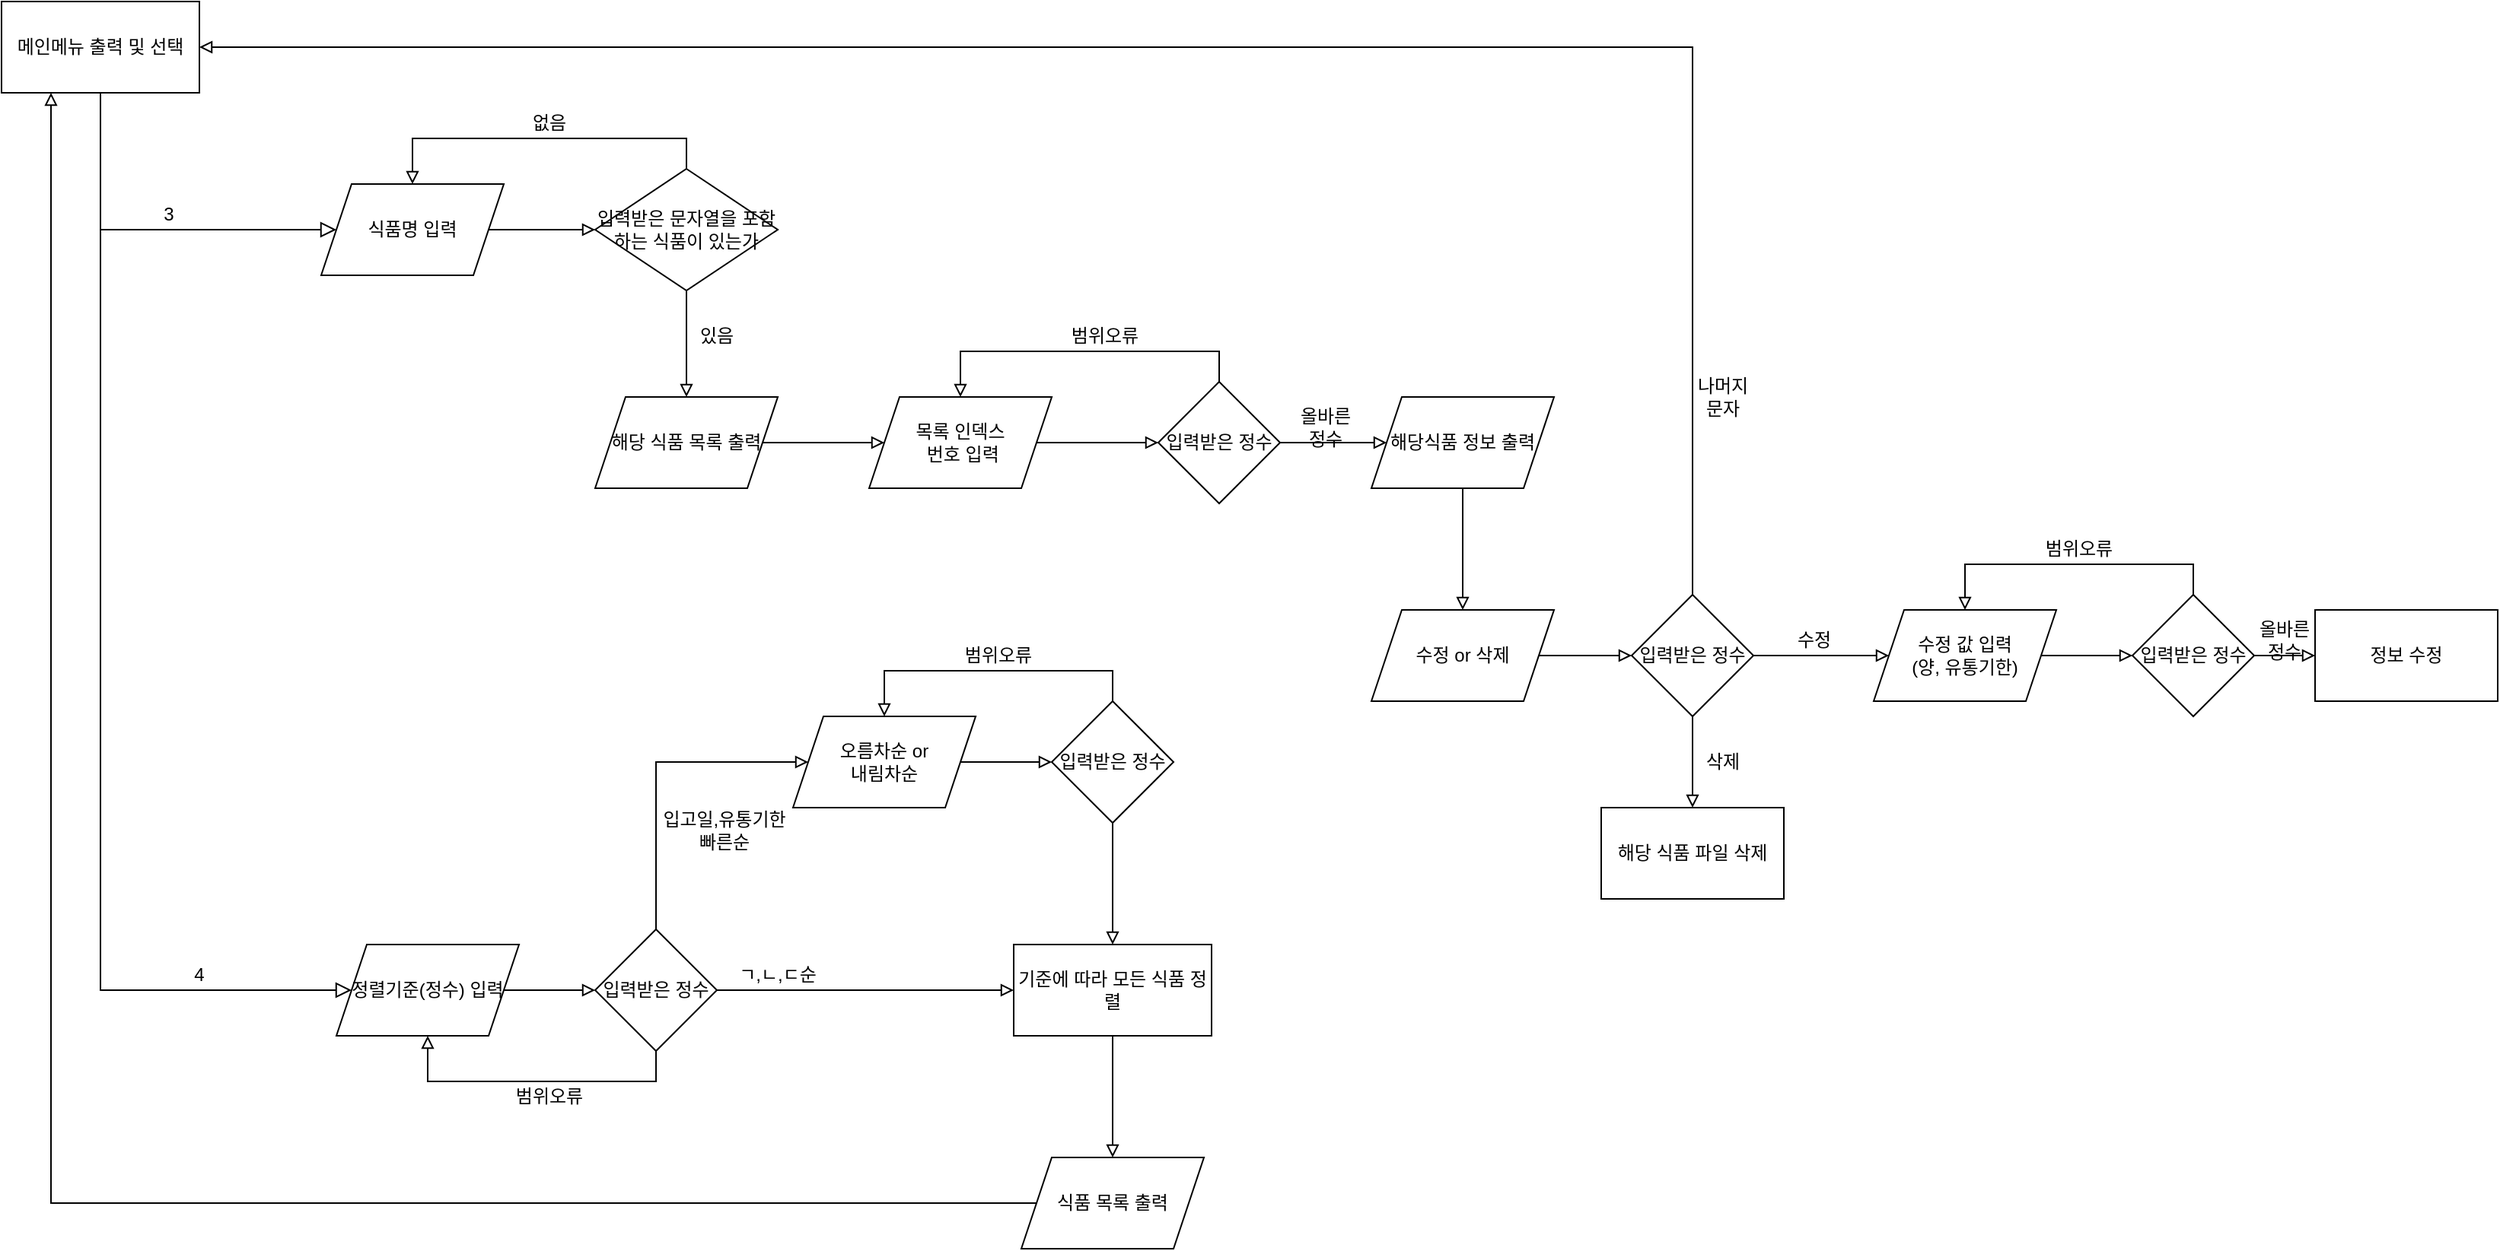 <mxfile version="14.4.8" type="device"><diagram id="C5RBs43oDa-KdzZeNtuy" name="Page-1"><mxGraphModel dx="1038" dy="580" grid="1" gridSize="10" guides="1" tooltips="1" connect="1" arrows="1" fold="1" page="1" pageScale="1" pageWidth="827" pageHeight="1169" math="0" shadow="0"><root><mxCell id="WIyWlLk6GJQsqaUBKTNV-0"/><mxCell id="WIyWlLk6GJQsqaUBKTNV-1" parent="WIyWlLk6GJQsqaUBKTNV-0"/><mxCell id="WIyWlLk6GJQsqaUBKTNV-2" value="" style="rounded=0;html=1;jettySize=auto;orthogonalLoop=1;fontSize=11;endArrow=block;endFill=0;endSize=8;strokeWidth=1;shadow=0;labelBackgroundColor=none;edgeStyle=orthogonalEdgeStyle;exitX=0.5;exitY=1;exitDx=0;exitDy=0;entryX=0;entryY=0.5;entryDx=0;entryDy=0;" parent="WIyWlLk6GJQsqaUBKTNV-1" source="lsa_xWK--nAaBvYgIGZG-0" target="lsa_xWK--nAaBvYgIGZG-2" edge="1"><mxGeometry relative="1" as="geometry"><mxPoint x="170" y="120" as="sourcePoint"/><mxPoint x="120" y="170" as="targetPoint"/><Array as="points"><mxPoint x="155" y="200"/></Array></mxGeometry></mxCell><mxCell id="lsa_xWK--nAaBvYgIGZG-0" value="메인메뉴 출력 및 선택" style="rounded=0;whiteSpace=wrap;html=1;" vertex="1" parent="WIyWlLk6GJQsqaUBKTNV-1"><mxGeometry x="90" y="50" width="130" height="60" as="geometry"/></mxCell><mxCell id="lsa_xWK--nAaBvYgIGZG-1" value="해당 식품 파일 삭제" style="rounded=0;whiteSpace=wrap;html=1;" vertex="1" parent="WIyWlLk6GJQsqaUBKTNV-1"><mxGeometry x="1141" y="580" width="120" height="60" as="geometry"/></mxCell><mxCell id="lsa_xWK--nAaBvYgIGZG-12" style="edgeStyle=orthogonalEdgeStyle;rounded=0;orthogonalLoop=1;jettySize=auto;html=1;exitX=1;exitY=0.5;exitDx=0;exitDy=0;entryX=0;entryY=0.5;entryDx=0;entryDy=0;endArrow=block;endFill=0;" edge="1" parent="WIyWlLk6GJQsqaUBKTNV-1" source="lsa_xWK--nAaBvYgIGZG-2" target="lsa_xWK--nAaBvYgIGZG-4"><mxGeometry relative="1" as="geometry"/></mxCell><mxCell id="lsa_xWK--nAaBvYgIGZG-2" value="식품명 입력" style="shape=parallelogram;perimeter=parallelogramPerimeter;whiteSpace=wrap;html=1;fixedSize=1;" vertex="1" parent="WIyWlLk6GJQsqaUBKTNV-1"><mxGeometry x="300" y="170" width="120" height="60" as="geometry"/></mxCell><mxCell id="lsa_xWK--nAaBvYgIGZG-54" style="edgeStyle=orthogonalEdgeStyle;rounded=0;orthogonalLoop=1;jettySize=auto;html=1;exitX=1;exitY=0.5;exitDx=0;exitDy=0;entryX=0;entryY=0.5;entryDx=0;entryDy=0;endArrow=block;endFill=0;" edge="1" parent="WIyWlLk6GJQsqaUBKTNV-1" source="lsa_xWK--nAaBvYgIGZG-3" target="lsa_xWK--nAaBvYgIGZG-23"><mxGeometry relative="1" as="geometry"/></mxCell><mxCell id="lsa_xWK--nAaBvYgIGZG-3" value="수정 or 삭제" style="shape=parallelogram;perimeter=parallelogramPerimeter;whiteSpace=wrap;html=1;fixedSize=1;" vertex="1" parent="WIyWlLk6GJQsqaUBKTNV-1"><mxGeometry x="990" y="450" width="120" height="60" as="geometry"/></mxCell><mxCell id="lsa_xWK--nAaBvYgIGZG-13" style="edgeStyle=orthogonalEdgeStyle;rounded=0;orthogonalLoop=1;jettySize=auto;html=1;exitX=0.5;exitY=0;exitDx=0;exitDy=0;entryX=0.5;entryY=0;entryDx=0;entryDy=0;endArrow=block;endFill=0;" edge="1" parent="WIyWlLk6GJQsqaUBKTNV-1" source="lsa_xWK--nAaBvYgIGZG-4" target="lsa_xWK--nAaBvYgIGZG-2"><mxGeometry relative="1" as="geometry"/></mxCell><mxCell id="lsa_xWK--nAaBvYgIGZG-15" style="edgeStyle=orthogonalEdgeStyle;rounded=0;orthogonalLoop=1;jettySize=auto;html=1;exitX=0.5;exitY=1;exitDx=0;exitDy=0;entryX=0.5;entryY=0;entryDx=0;entryDy=0;endArrow=block;endFill=0;" edge="1" parent="WIyWlLk6GJQsqaUBKTNV-1" source="lsa_xWK--nAaBvYgIGZG-4" target="lsa_xWK--nAaBvYgIGZG-14"><mxGeometry relative="1" as="geometry"/></mxCell><mxCell id="lsa_xWK--nAaBvYgIGZG-4" value="입력받은 문자열을 포함하는 식품이 있는가" style="rhombus;whiteSpace=wrap;html=1;" vertex="1" parent="WIyWlLk6GJQsqaUBKTNV-1"><mxGeometry x="480" y="160" width="120" height="80" as="geometry"/></mxCell><mxCell id="lsa_xWK--nAaBvYgIGZG-7" value="3" style="text;html=1;strokeColor=none;fillColor=none;align=center;verticalAlign=middle;whiteSpace=wrap;rounded=0;" vertex="1" parent="WIyWlLk6GJQsqaUBKTNV-1"><mxGeometry x="180" y="180" width="40" height="20" as="geometry"/></mxCell><mxCell id="lsa_xWK--nAaBvYgIGZG-8" value="4" style="text;html=1;strokeColor=none;fillColor=none;align=center;verticalAlign=middle;whiteSpace=wrap;rounded=0;" vertex="1" parent="WIyWlLk6GJQsqaUBKTNV-1"><mxGeometry x="200" y="680" width="40" height="20" as="geometry"/></mxCell><mxCell id="lsa_xWK--nAaBvYgIGZG-10" value="" style="rounded=0;html=1;jettySize=auto;orthogonalLoop=1;fontSize=11;endArrow=block;endFill=0;endSize=8;strokeWidth=1;shadow=0;labelBackgroundColor=none;edgeStyle=orthogonalEdgeStyle;exitX=0.5;exitY=1;exitDx=0;exitDy=0;entryX=0;entryY=0.5;entryDx=0;entryDy=0;" edge="1" parent="WIyWlLk6GJQsqaUBKTNV-1" source="lsa_xWK--nAaBvYgIGZG-0" target="lsa_xWK--nAaBvYgIGZG-11"><mxGeometry relative="1" as="geometry"><mxPoint x="150" y="240" as="sourcePoint"/><mxPoint x="305" y="330" as="targetPoint"/><Array as="points"><mxPoint x="155" y="700"/><mxPoint x="304" y="700"/></Array></mxGeometry></mxCell><mxCell id="lsa_xWK--nAaBvYgIGZG-59" style="edgeStyle=orthogonalEdgeStyle;rounded=0;orthogonalLoop=1;jettySize=auto;html=1;exitX=1;exitY=0.5;exitDx=0;exitDy=0;entryX=0;entryY=0.5;entryDx=0;entryDy=0;endArrow=block;endFill=0;" edge="1" parent="WIyWlLk6GJQsqaUBKTNV-1" source="lsa_xWK--nAaBvYgIGZG-11" target="lsa_xWK--nAaBvYgIGZG-52"><mxGeometry relative="1" as="geometry"/></mxCell><mxCell id="lsa_xWK--nAaBvYgIGZG-11" value="정렬기준(정수) 입력" style="shape=parallelogram;perimeter=parallelogramPerimeter;whiteSpace=wrap;html=1;fixedSize=1;" vertex="1" parent="WIyWlLk6GJQsqaUBKTNV-1"><mxGeometry x="310" y="670" width="120" height="60" as="geometry"/></mxCell><mxCell id="lsa_xWK--nAaBvYgIGZG-24" style="edgeStyle=orthogonalEdgeStyle;rounded=0;orthogonalLoop=1;jettySize=auto;html=1;exitX=1;exitY=0.5;exitDx=0;exitDy=0;entryX=0;entryY=0.5;entryDx=0;entryDy=0;endArrow=block;endFill=0;" edge="1" parent="WIyWlLk6GJQsqaUBKTNV-1" source="lsa_xWK--nAaBvYgIGZG-14" target="lsa_xWK--nAaBvYgIGZG-18"><mxGeometry relative="1" as="geometry"/></mxCell><mxCell id="lsa_xWK--nAaBvYgIGZG-14" value="해당 식품 목록 출력" style="shape=parallelogram;perimeter=parallelogramPerimeter;whiteSpace=wrap;html=1;fixedSize=1;" vertex="1" parent="WIyWlLk6GJQsqaUBKTNV-1"><mxGeometry x="480" y="310" width="120" height="60" as="geometry"/></mxCell><mxCell id="lsa_xWK--nAaBvYgIGZG-16" value="없음" style="text;html=1;strokeColor=none;fillColor=none;align=center;verticalAlign=middle;whiteSpace=wrap;rounded=0;" vertex="1" parent="WIyWlLk6GJQsqaUBKTNV-1"><mxGeometry x="430" y="120" width="40" height="20" as="geometry"/></mxCell><mxCell id="lsa_xWK--nAaBvYgIGZG-17" value="있음" style="text;html=1;strokeColor=none;fillColor=none;align=center;verticalAlign=middle;whiteSpace=wrap;rounded=0;" vertex="1" parent="WIyWlLk6GJQsqaUBKTNV-1"><mxGeometry x="540" y="260" width="40" height="20" as="geometry"/></mxCell><mxCell id="lsa_xWK--nAaBvYgIGZG-26" style="edgeStyle=orthogonalEdgeStyle;rounded=0;orthogonalLoop=1;jettySize=auto;html=1;exitX=1;exitY=0.5;exitDx=0;exitDy=0;entryX=0;entryY=0.5;entryDx=0;entryDy=0;endArrow=block;endFill=0;" edge="1" parent="WIyWlLk6GJQsqaUBKTNV-1" source="lsa_xWK--nAaBvYgIGZG-18" target="lsa_xWK--nAaBvYgIGZG-19"><mxGeometry relative="1" as="geometry"/></mxCell><mxCell id="lsa_xWK--nAaBvYgIGZG-18" value="목록 인덱스&lt;br&gt;&amp;nbsp;번호 입력" style="shape=parallelogram;perimeter=parallelogramPerimeter;whiteSpace=wrap;html=1;fixedSize=1;" vertex="1" parent="WIyWlLk6GJQsqaUBKTNV-1"><mxGeometry x="660" y="310" width="120" height="60" as="geometry"/></mxCell><mxCell id="lsa_xWK--nAaBvYgIGZG-27" style="edgeStyle=orthogonalEdgeStyle;rounded=0;orthogonalLoop=1;jettySize=auto;html=1;exitX=0.5;exitY=0;exitDx=0;exitDy=0;entryX=0.5;entryY=0;entryDx=0;entryDy=0;endArrow=block;endFill=0;" edge="1" parent="WIyWlLk6GJQsqaUBKTNV-1" source="lsa_xWK--nAaBvYgIGZG-19" target="lsa_xWK--nAaBvYgIGZG-18"><mxGeometry relative="1" as="geometry"/></mxCell><mxCell id="lsa_xWK--nAaBvYgIGZG-28" style="edgeStyle=orthogonalEdgeStyle;rounded=0;orthogonalLoop=1;jettySize=auto;html=1;exitX=1;exitY=0.5;exitDx=0;exitDy=0;entryX=0;entryY=0.5;entryDx=0;entryDy=0;endArrow=block;endFill=0;" edge="1" parent="WIyWlLk6GJQsqaUBKTNV-1" source="lsa_xWK--nAaBvYgIGZG-19" target="lsa_xWK--nAaBvYgIGZG-20"><mxGeometry relative="1" as="geometry"/></mxCell><mxCell id="lsa_xWK--nAaBvYgIGZG-19" value="입력받은 정수" style="rhombus;whiteSpace=wrap;html=1;" vertex="1" parent="WIyWlLk6GJQsqaUBKTNV-1"><mxGeometry x="850" y="300" width="80" height="80" as="geometry"/></mxCell><mxCell id="lsa_xWK--nAaBvYgIGZG-53" style="edgeStyle=orthogonalEdgeStyle;rounded=0;orthogonalLoop=1;jettySize=auto;html=1;exitX=0.5;exitY=1;exitDx=0;exitDy=0;entryX=0.5;entryY=0;entryDx=0;entryDy=0;endArrow=block;endFill=0;" edge="1" parent="WIyWlLk6GJQsqaUBKTNV-1" source="lsa_xWK--nAaBvYgIGZG-20" target="lsa_xWK--nAaBvYgIGZG-3"><mxGeometry relative="1" as="geometry"/></mxCell><mxCell id="lsa_xWK--nAaBvYgIGZG-20" value="해당식품 정보 출력" style="shape=parallelogram;perimeter=parallelogramPerimeter;whiteSpace=wrap;html=1;fixedSize=1;" vertex="1" parent="WIyWlLk6GJQsqaUBKTNV-1"><mxGeometry x="990" y="310" width="120" height="60" as="geometry"/></mxCell><mxCell id="lsa_xWK--nAaBvYgIGZG-37" style="edgeStyle=orthogonalEdgeStyle;rounded=0;orthogonalLoop=1;jettySize=auto;html=1;exitX=1;exitY=0.5;exitDx=0;exitDy=0;entryX=0;entryY=0.5;entryDx=0;entryDy=0;endArrow=block;endFill=0;" edge="1" parent="WIyWlLk6GJQsqaUBKTNV-1" source="lsa_xWK--nAaBvYgIGZG-21" target="lsa_xWK--nAaBvYgIGZG-36"><mxGeometry relative="1" as="geometry"/></mxCell><mxCell id="lsa_xWK--nAaBvYgIGZG-21" value="수정 값 입력&lt;br&gt;(양, 유통기한)" style="shape=parallelogram;perimeter=parallelogramPerimeter;whiteSpace=wrap;html=1;fixedSize=1;" vertex="1" parent="WIyWlLk6GJQsqaUBKTNV-1"><mxGeometry x="1320" y="450" width="120" height="60" as="geometry"/></mxCell><mxCell id="lsa_xWK--nAaBvYgIGZG-31" style="edgeStyle=orthogonalEdgeStyle;rounded=0;orthogonalLoop=1;jettySize=auto;html=1;exitX=1;exitY=0.5;exitDx=0;exitDy=0;entryX=0;entryY=0.5;entryDx=0;entryDy=0;endArrow=block;endFill=0;" edge="1" parent="WIyWlLk6GJQsqaUBKTNV-1" source="lsa_xWK--nAaBvYgIGZG-23" target="lsa_xWK--nAaBvYgIGZG-21"><mxGeometry relative="1" as="geometry"/></mxCell><mxCell id="lsa_xWK--nAaBvYgIGZG-33" style="edgeStyle=orthogonalEdgeStyle;rounded=0;orthogonalLoop=1;jettySize=auto;html=1;exitX=0.5;exitY=1;exitDx=0;exitDy=0;entryX=0.5;entryY=0;entryDx=0;entryDy=0;endArrow=block;endFill=0;" edge="1" parent="WIyWlLk6GJQsqaUBKTNV-1" source="lsa_xWK--nAaBvYgIGZG-23" target="lsa_xWK--nAaBvYgIGZG-1"><mxGeometry relative="1" as="geometry"/></mxCell><mxCell id="lsa_xWK--nAaBvYgIGZG-55" style="edgeStyle=orthogonalEdgeStyle;rounded=0;orthogonalLoop=1;jettySize=auto;html=1;exitX=0.5;exitY=0;exitDx=0;exitDy=0;endArrow=block;endFill=0;entryX=1;entryY=0.5;entryDx=0;entryDy=0;" edge="1" parent="WIyWlLk6GJQsqaUBKTNV-1" source="lsa_xWK--nAaBvYgIGZG-23" target="lsa_xWK--nAaBvYgIGZG-0"><mxGeometry relative="1" as="geometry"><mxPoint x="1201" y="361.6" as="targetPoint"/></mxGeometry></mxCell><mxCell id="lsa_xWK--nAaBvYgIGZG-23" value="입력받은 정수" style="rhombus;whiteSpace=wrap;html=1;" vertex="1" parent="WIyWlLk6GJQsqaUBKTNV-1"><mxGeometry x="1161" y="440" width="80" height="80" as="geometry"/></mxCell><mxCell id="lsa_xWK--nAaBvYgIGZG-34" value="삭제" style="text;html=1;strokeColor=none;fillColor=none;align=center;verticalAlign=middle;whiteSpace=wrap;rounded=0;" vertex="1" parent="WIyWlLk6GJQsqaUBKTNV-1"><mxGeometry x="1201" y="540" width="40" height="20" as="geometry"/></mxCell><mxCell id="lsa_xWK--nAaBvYgIGZG-35" value="수정" style="text;html=1;strokeColor=none;fillColor=none;align=center;verticalAlign=middle;whiteSpace=wrap;rounded=0;" vertex="1" parent="WIyWlLk6GJQsqaUBKTNV-1"><mxGeometry x="1261" y="460" width="40" height="20" as="geometry"/></mxCell><mxCell id="lsa_xWK--nAaBvYgIGZG-38" style="edgeStyle=orthogonalEdgeStyle;rounded=0;orthogonalLoop=1;jettySize=auto;html=1;exitX=0.5;exitY=0;exitDx=0;exitDy=0;endArrow=block;endFill=0;entryX=0.5;entryY=0;entryDx=0;entryDy=0;" edge="1" parent="WIyWlLk6GJQsqaUBKTNV-1" source="lsa_xWK--nAaBvYgIGZG-36" target="lsa_xWK--nAaBvYgIGZG-21"><mxGeometry relative="1" as="geometry"><mxPoint x="1500" y="390" as="targetPoint"/></mxGeometry></mxCell><mxCell id="lsa_xWK--nAaBvYgIGZG-40" style="edgeStyle=orthogonalEdgeStyle;rounded=0;orthogonalLoop=1;jettySize=auto;html=1;exitX=1;exitY=0.5;exitDx=0;exitDy=0;endArrow=block;endFill=0;" edge="1" parent="WIyWlLk6GJQsqaUBKTNV-1" source="lsa_xWK--nAaBvYgIGZG-36"><mxGeometry relative="1" as="geometry"><mxPoint x="1610" y="480" as="targetPoint"/></mxGeometry></mxCell><mxCell id="lsa_xWK--nAaBvYgIGZG-36" value="입력받은 정수" style="rhombus;whiteSpace=wrap;html=1;" vertex="1" parent="WIyWlLk6GJQsqaUBKTNV-1"><mxGeometry x="1490" y="440" width="80" height="80" as="geometry"/></mxCell><mxCell id="lsa_xWK--nAaBvYgIGZG-41" value="정보 수정" style="rounded=0;whiteSpace=wrap;html=1;" vertex="1" parent="WIyWlLk6GJQsqaUBKTNV-1"><mxGeometry x="1610" y="450" width="120" height="60" as="geometry"/></mxCell><mxCell id="lsa_xWK--nAaBvYgIGZG-43" value="범위오류" style="text;html=1;strokeColor=none;fillColor=none;align=center;verticalAlign=middle;whiteSpace=wrap;rounded=0;" vertex="1" parent="WIyWlLk6GJQsqaUBKTNV-1"><mxGeometry x="1430" y="400" width="50" height="20" as="geometry"/></mxCell><mxCell id="lsa_xWK--nAaBvYgIGZG-44" value="올바른 정수" style="text;html=1;strokeColor=none;fillColor=none;align=center;verticalAlign=middle;whiteSpace=wrap;rounded=0;" vertex="1" parent="WIyWlLk6GJQsqaUBKTNV-1"><mxGeometry x="1570" y="460" width="40" height="20" as="geometry"/></mxCell><mxCell id="lsa_xWK--nAaBvYgIGZG-49" value="범위오류" style="text;html=1;strokeColor=none;fillColor=none;align=center;verticalAlign=middle;whiteSpace=wrap;rounded=0;" vertex="1" parent="WIyWlLk6GJQsqaUBKTNV-1"><mxGeometry x="790" y="260" width="50" height="20" as="geometry"/></mxCell><mxCell id="lsa_xWK--nAaBvYgIGZG-51" value="올바른 정수" style="text;html=1;strokeColor=none;fillColor=none;align=center;verticalAlign=middle;whiteSpace=wrap;rounded=0;" vertex="1" parent="WIyWlLk6GJQsqaUBKTNV-1"><mxGeometry x="940" y="320" width="40" height="20" as="geometry"/></mxCell><mxCell id="lsa_xWK--nAaBvYgIGZG-60" style="edgeStyle=orthogonalEdgeStyle;rounded=0;orthogonalLoop=1;jettySize=auto;html=1;exitX=0.5;exitY=1;exitDx=0;exitDy=0;entryX=0.5;entryY=1;entryDx=0;entryDy=0;endArrow=block;endFill=0;" edge="1" parent="WIyWlLk6GJQsqaUBKTNV-1" source="lsa_xWK--nAaBvYgIGZG-52" target="lsa_xWK--nAaBvYgIGZG-11"><mxGeometry relative="1" as="geometry"/></mxCell><mxCell id="lsa_xWK--nAaBvYgIGZG-62" style="edgeStyle=orthogonalEdgeStyle;rounded=0;orthogonalLoop=1;jettySize=auto;html=1;exitX=1;exitY=0.5;exitDx=0;exitDy=0;endArrow=block;endFill=0;entryX=0;entryY=0.5;entryDx=0;entryDy=0;" edge="1" parent="WIyWlLk6GJQsqaUBKTNV-1" source="lsa_xWK--nAaBvYgIGZG-52" target="lsa_xWK--nAaBvYgIGZG-71"><mxGeometry relative="1" as="geometry"><mxPoint x="680" y="700" as="targetPoint"/></mxGeometry></mxCell><mxCell id="lsa_xWK--nAaBvYgIGZG-63" style="edgeStyle=orthogonalEdgeStyle;rounded=0;orthogonalLoop=1;jettySize=auto;html=1;exitX=0.5;exitY=0;exitDx=0;exitDy=0;endArrow=block;endFill=0;" edge="1" parent="WIyWlLk6GJQsqaUBKTNV-1" source="lsa_xWK--nAaBvYgIGZG-52"><mxGeometry relative="1" as="geometry"><mxPoint x="620" y="550" as="targetPoint"/><Array as="points"><mxPoint x="520" y="550"/></Array></mxGeometry></mxCell><mxCell id="lsa_xWK--nAaBvYgIGZG-52" value="입력받은 정수" style="rhombus;whiteSpace=wrap;html=1;" vertex="1" parent="WIyWlLk6GJQsqaUBKTNV-1"><mxGeometry x="480" y="660" width="80" height="80" as="geometry"/></mxCell><mxCell id="lsa_xWK--nAaBvYgIGZG-56" value="나머지 문자" style="text;html=1;strokeColor=none;fillColor=none;align=center;verticalAlign=middle;whiteSpace=wrap;rounded=0;" vertex="1" parent="WIyWlLk6GJQsqaUBKTNV-1"><mxGeometry x="1201" y="300" width="40" height="20" as="geometry"/></mxCell><mxCell id="lsa_xWK--nAaBvYgIGZG-61" value="범위오류" style="text;html=1;strokeColor=none;fillColor=none;align=center;verticalAlign=middle;whiteSpace=wrap;rounded=0;" vertex="1" parent="WIyWlLk6GJQsqaUBKTNV-1"><mxGeometry x="425" y="760" width="50" height="20" as="geometry"/></mxCell><mxCell id="lsa_xWK--nAaBvYgIGZG-64" value="입고일,유통기한&lt;br&gt;빠른순" style="text;html=1;strokeColor=none;fillColor=none;align=center;verticalAlign=middle;whiteSpace=wrap;rounded=0;" vertex="1" parent="WIyWlLk6GJQsqaUBKTNV-1"><mxGeometry x="520" y="585" width="90" height="20" as="geometry"/></mxCell><mxCell id="lsa_xWK--nAaBvYgIGZG-65" value="ㄱ,ㄴ,ㄷ순" style="text;html=1;strokeColor=none;fillColor=none;align=center;verticalAlign=middle;whiteSpace=wrap;rounded=0;" vertex="1" parent="WIyWlLk6GJQsqaUBKTNV-1"><mxGeometry x="570" y="680" width="60" height="20" as="geometry"/></mxCell><mxCell id="lsa_xWK--nAaBvYgIGZG-69" style="edgeStyle=orthogonalEdgeStyle;rounded=0;orthogonalLoop=1;jettySize=auto;html=1;exitX=1;exitY=0.5;exitDx=0;exitDy=0;entryX=0;entryY=0.5;entryDx=0;entryDy=0;endArrow=block;endFill=0;" edge="1" parent="WIyWlLk6GJQsqaUBKTNV-1" source="lsa_xWK--nAaBvYgIGZG-67" target="lsa_xWK--nAaBvYgIGZG-68"><mxGeometry relative="1" as="geometry"/></mxCell><mxCell id="lsa_xWK--nAaBvYgIGZG-67" value="오름차순 or &lt;br&gt;내림차순" style="shape=parallelogram;perimeter=parallelogramPerimeter;whiteSpace=wrap;html=1;fixedSize=1;" vertex="1" parent="WIyWlLk6GJQsqaUBKTNV-1"><mxGeometry x="610" y="520" width="120" height="60" as="geometry"/></mxCell><mxCell id="lsa_xWK--nAaBvYgIGZG-70" style="edgeStyle=orthogonalEdgeStyle;rounded=0;orthogonalLoop=1;jettySize=auto;html=1;exitX=0.5;exitY=1;exitDx=0;exitDy=0;endArrow=block;endFill=0;entryX=0.5;entryY=0;entryDx=0;entryDy=0;" edge="1" parent="WIyWlLk6GJQsqaUBKTNV-1" source="lsa_xWK--nAaBvYgIGZG-68" target="lsa_xWK--nAaBvYgIGZG-71"><mxGeometry relative="1" as="geometry"><mxPoint x="820" y="640" as="targetPoint"/></mxGeometry></mxCell><mxCell id="lsa_xWK--nAaBvYgIGZG-72" style="edgeStyle=orthogonalEdgeStyle;rounded=0;orthogonalLoop=1;jettySize=auto;html=1;exitX=0.5;exitY=0;exitDx=0;exitDy=0;entryX=0.5;entryY=0;entryDx=0;entryDy=0;endArrow=block;endFill=0;" edge="1" parent="WIyWlLk6GJQsqaUBKTNV-1" source="lsa_xWK--nAaBvYgIGZG-68" target="lsa_xWK--nAaBvYgIGZG-67"><mxGeometry relative="1" as="geometry"/></mxCell><mxCell id="lsa_xWK--nAaBvYgIGZG-68" value="입력받은 정수" style="rhombus;whiteSpace=wrap;html=1;" vertex="1" parent="WIyWlLk6GJQsqaUBKTNV-1"><mxGeometry x="780" y="510" width="80" height="80" as="geometry"/></mxCell><mxCell id="lsa_xWK--nAaBvYgIGZG-75" style="edgeStyle=orthogonalEdgeStyle;rounded=0;orthogonalLoop=1;jettySize=auto;html=1;exitX=0.5;exitY=1;exitDx=0;exitDy=0;entryX=0.5;entryY=0;entryDx=0;entryDy=0;endArrow=block;endFill=0;" edge="1" parent="WIyWlLk6GJQsqaUBKTNV-1" source="lsa_xWK--nAaBvYgIGZG-71" target="lsa_xWK--nAaBvYgIGZG-74"><mxGeometry relative="1" as="geometry"/></mxCell><mxCell id="lsa_xWK--nAaBvYgIGZG-71" value="기준에 따라 모든 식품 정렬" style="rounded=0;whiteSpace=wrap;html=1;" vertex="1" parent="WIyWlLk6GJQsqaUBKTNV-1"><mxGeometry x="755" y="670" width="130" height="60" as="geometry"/></mxCell><mxCell id="lsa_xWK--nAaBvYgIGZG-73" value="범위오류" style="text;html=1;strokeColor=none;fillColor=none;align=center;verticalAlign=middle;whiteSpace=wrap;rounded=0;" vertex="1" parent="WIyWlLk6GJQsqaUBKTNV-1"><mxGeometry x="720" y="470" width="50" height="20" as="geometry"/></mxCell><mxCell id="lsa_xWK--nAaBvYgIGZG-76" style="edgeStyle=orthogonalEdgeStyle;rounded=0;orthogonalLoop=1;jettySize=auto;html=1;exitX=0;exitY=0.5;exitDx=0;exitDy=0;entryX=0.25;entryY=1;entryDx=0;entryDy=0;endArrow=block;endFill=0;" edge="1" parent="WIyWlLk6GJQsqaUBKTNV-1" source="lsa_xWK--nAaBvYgIGZG-74" target="lsa_xWK--nAaBvYgIGZG-0"><mxGeometry relative="1" as="geometry"/></mxCell><mxCell id="lsa_xWK--nAaBvYgIGZG-74" value="식품 목록 출력" style="shape=parallelogram;perimeter=parallelogramPerimeter;whiteSpace=wrap;html=1;fixedSize=1;" vertex="1" parent="WIyWlLk6GJQsqaUBKTNV-1"><mxGeometry x="760" y="810" width="120" height="60" as="geometry"/></mxCell></root></mxGraphModel></diagram></mxfile>